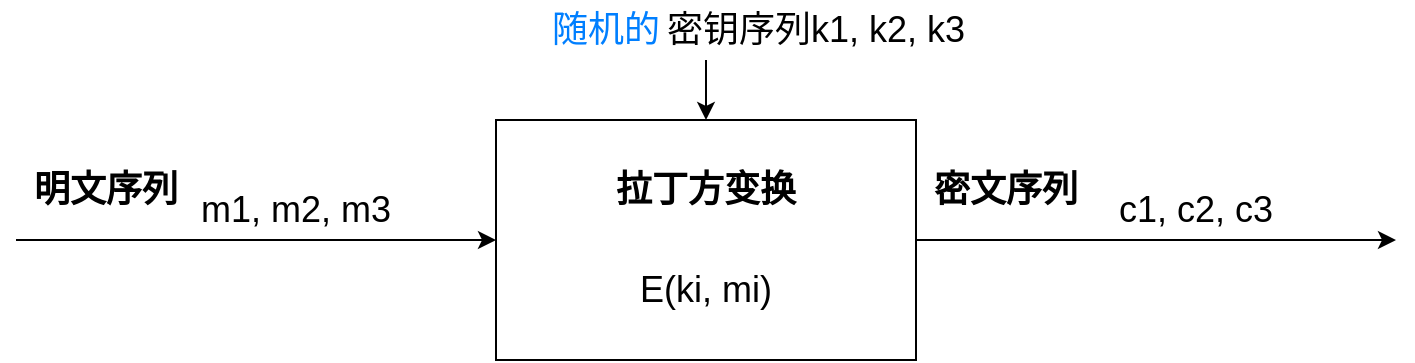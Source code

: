 <mxfile version="18.0.6" type="device"><diagram id="8ndAou2ZfvZCvRaTyc_d" name="第 1 页"><mxGraphModel dx="897" dy="690" grid="1" gridSize="10" guides="1" tooltips="1" connect="1" arrows="1" fold="1" page="1" pageScale="1" pageWidth="1169" pageHeight="1654" math="0" shadow="0"><root><mxCell id="0"/><mxCell id="1" parent="0"/><mxCell id="VPcxb1V-B6fZN_l_7sjq-2" value="" style="endArrow=classic;html=1;rounded=0;entryX=0;entryY=0.5;entryDx=0;entryDy=0;" edge="1" parent="1" target="VPcxb1V-B6fZN_l_7sjq-1"><mxGeometry width="50" height="50" relative="1" as="geometry"><mxPoint x="280" y="300" as="sourcePoint"/><mxPoint x="410" y="280" as="targetPoint"/></mxGeometry></mxCell><mxCell id="VPcxb1V-B6fZN_l_7sjq-3" value="&lt;font style=&quot;font-size: 18px;&quot;&gt;&lt;b&gt;明文序列&lt;/b&gt;&lt;/font&gt;" style="text;html=1;strokeColor=none;fillColor=none;align=center;verticalAlign=middle;whiteSpace=wrap;rounded=0;" vertex="1" parent="1"><mxGeometry x="280" y="260" width="90" height="30" as="geometry"/></mxCell><mxCell id="VPcxb1V-B6fZN_l_7sjq-4" value="m1, m2, m3" style="text;html=1;strokeColor=none;fillColor=none;align=center;verticalAlign=middle;whiteSpace=wrap;rounded=0;fontSize=18;" vertex="1" parent="1"><mxGeometry x="360" y="270" width="120" height="30" as="geometry"/></mxCell><mxCell id="VPcxb1V-B6fZN_l_7sjq-6" value="" style="group" vertex="1" connectable="0" parent="1"><mxGeometry x="520" y="240" width="210" height="120" as="geometry"/></mxCell><mxCell id="VPcxb1V-B6fZN_l_7sjq-1" value="" style="rounded=0;whiteSpace=wrap;html=1;" vertex="1" parent="VPcxb1V-B6fZN_l_7sjq-6"><mxGeometry width="210" height="120" as="geometry"/></mxCell><mxCell id="VPcxb1V-B6fZN_l_7sjq-5" value="&lt;b&gt;拉丁方变换&lt;/b&gt;" style="text;html=1;strokeColor=none;fillColor=none;align=center;verticalAlign=middle;whiteSpace=wrap;rounded=0;fontSize=18;" vertex="1" parent="VPcxb1V-B6fZN_l_7sjq-6"><mxGeometry x="30" y="5" width="150" height="60" as="geometry"/></mxCell><mxCell id="VPcxb1V-B6fZN_l_7sjq-7" value="E(ki, mi)" style="text;html=1;strokeColor=none;fillColor=none;align=center;verticalAlign=middle;whiteSpace=wrap;rounded=0;fontSize=18;" vertex="1" parent="VPcxb1V-B6fZN_l_7sjq-6"><mxGeometry x="55" y="70" width="100" height="30" as="geometry"/></mxCell><mxCell id="VPcxb1V-B6fZN_l_7sjq-8" value="" style="endArrow=classic;html=1;rounded=0;entryX=0;entryY=0.5;entryDx=0;entryDy=0;" edge="1" parent="1"><mxGeometry width="50" height="50" relative="1" as="geometry"><mxPoint x="730" y="300" as="sourcePoint"/><mxPoint x="970" y="300" as="targetPoint"/></mxGeometry></mxCell><mxCell id="VPcxb1V-B6fZN_l_7sjq-9" value="&lt;span style=&quot;font-size: 18px;&quot;&gt;&lt;b&gt;密文序列&lt;/b&gt;&lt;/span&gt;" style="text;html=1;strokeColor=none;fillColor=none;align=center;verticalAlign=middle;whiteSpace=wrap;rounded=0;" vertex="1" parent="1"><mxGeometry x="730" y="260" width="90" height="30" as="geometry"/></mxCell><mxCell id="VPcxb1V-B6fZN_l_7sjq-10" value="c1, c2, c3" style="text;html=1;strokeColor=none;fillColor=none;align=center;verticalAlign=middle;whiteSpace=wrap;rounded=0;fontSize=18;" vertex="1" parent="1"><mxGeometry x="810" y="270" width="120" height="30" as="geometry"/></mxCell><mxCell id="VPcxb1V-B6fZN_l_7sjq-11" value="" style="endArrow=classic;html=1;rounded=0;fontSize=18;entryX=0.5;entryY=0;entryDx=0;entryDy=0;" edge="1" parent="1" target="VPcxb1V-B6fZN_l_7sjq-1"><mxGeometry width="50" height="50" relative="1" as="geometry"><mxPoint x="625" y="210" as="sourcePoint"/><mxPoint x="660" y="140" as="targetPoint"/></mxGeometry></mxCell><mxCell id="VPcxb1V-B6fZN_l_7sjq-12" value="&lt;font color=&quot;#007fff&quot;&gt;随机的&lt;/font&gt;" style="text;html=1;strokeColor=none;fillColor=none;align=center;verticalAlign=middle;whiteSpace=wrap;rounded=0;fontSize=18;" vertex="1" parent="1"><mxGeometry x="545" y="180" width="60" height="30" as="geometry"/></mxCell><mxCell id="VPcxb1V-B6fZN_l_7sjq-13" value="密钥序列k1, k2, k3" style="text;html=1;strokeColor=none;fillColor=none;align=center;verticalAlign=middle;whiteSpace=wrap;rounded=0;fontSize=18;" vertex="1" parent="1"><mxGeometry x="600" y="180" width="160" height="30" as="geometry"/></mxCell></root></mxGraphModel></diagram></mxfile>